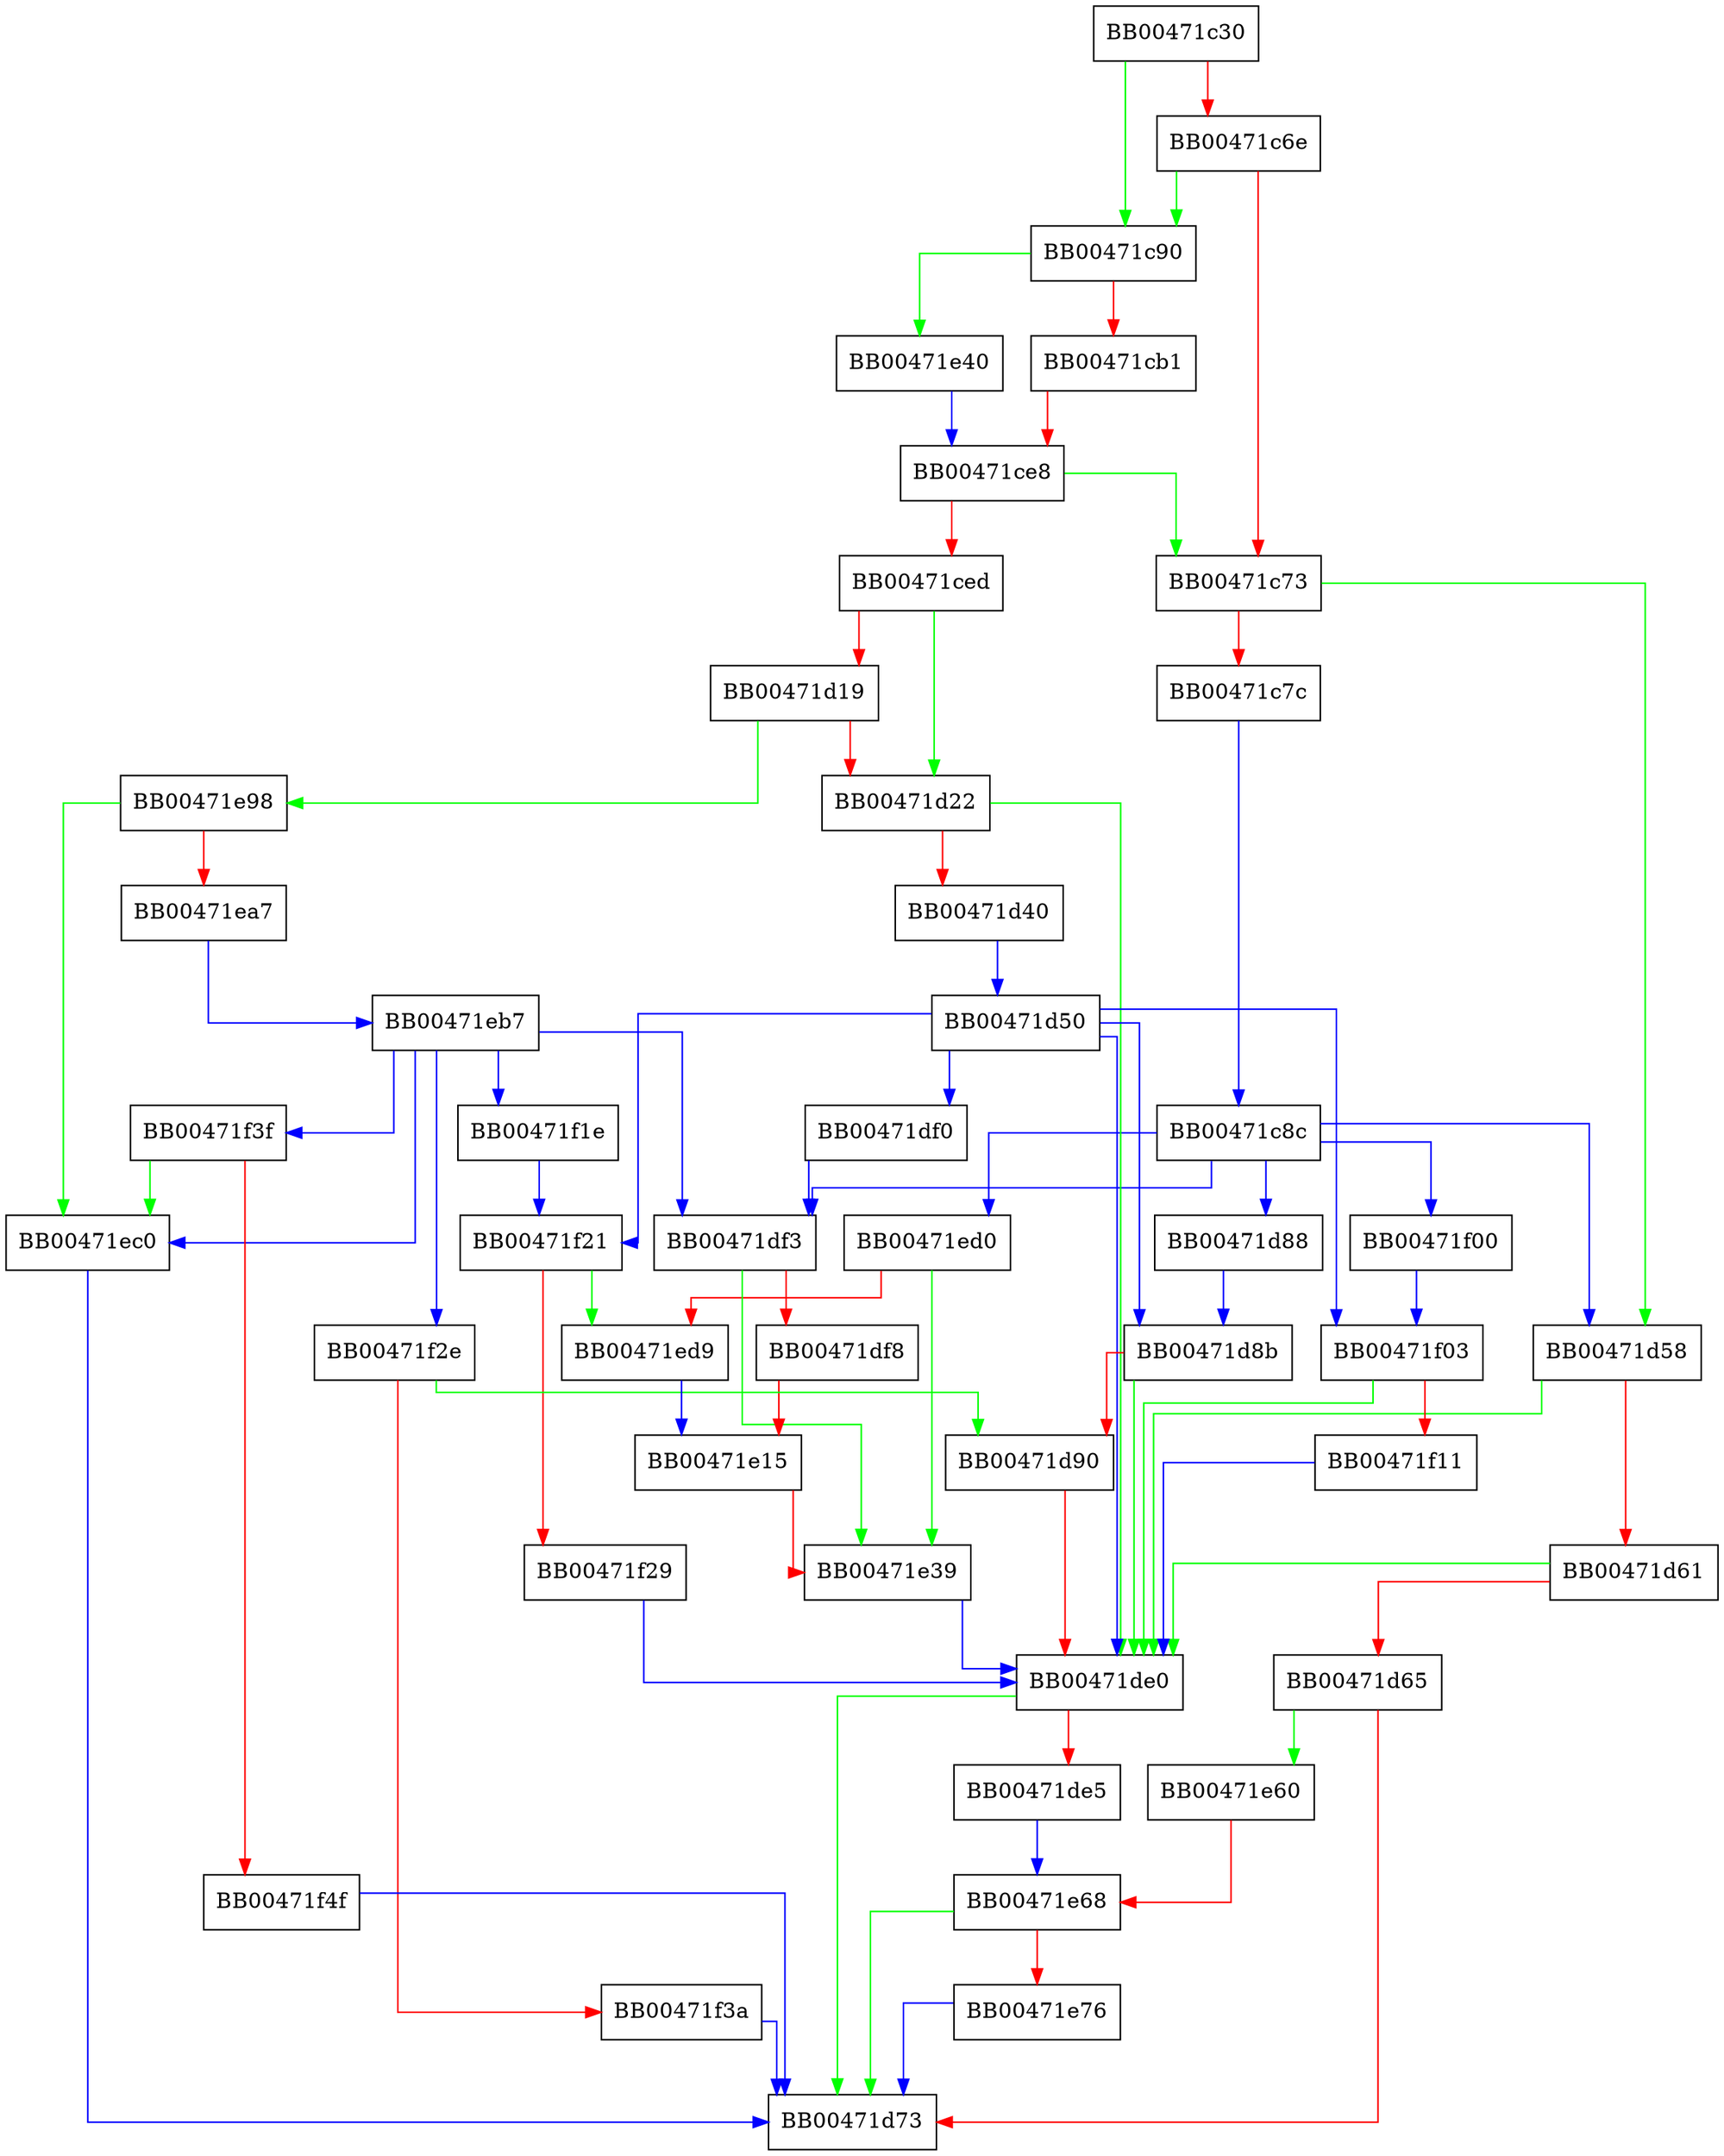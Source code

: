 digraph verify_callback {
  node [shape="box"];
  graph [splines=ortho];
  BB00471c30 -> BB00471c90 [color="green"];
  BB00471c30 -> BB00471c6e [color="red"];
  BB00471c6e -> BB00471c90 [color="green"];
  BB00471c6e -> BB00471c73 [color="red"];
  BB00471c73 -> BB00471d58 [color="green"];
  BB00471c73 -> BB00471c7c [color="red"];
  BB00471c7c -> BB00471c8c [color="blue"];
  BB00471c8c -> BB00471d58 [color="blue"];
  BB00471c8c -> BB00471d88 [color="blue"];
  BB00471c8c -> BB00471ed0 [color="blue"];
  BB00471c8c -> BB00471df3 [color="blue"];
  BB00471c8c -> BB00471f00 [color="blue"];
  BB00471c90 -> BB00471e40 [color="green"];
  BB00471c90 -> BB00471cb1 [color="red"];
  BB00471cb1 -> BB00471ce8 [color="red"];
  BB00471ce8 -> BB00471c73 [color="green"];
  BB00471ce8 -> BB00471ced [color="red"];
  BB00471ced -> BB00471d22 [color="green"];
  BB00471ced -> BB00471d19 [color="red"];
  BB00471d19 -> BB00471e98 [color="green"];
  BB00471d19 -> BB00471d22 [color="red"];
  BB00471d22 -> BB00471de0 [color="green"];
  BB00471d22 -> BB00471d40 [color="red"];
  BB00471d40 -> BB00471d50 [color="blue"];
  BB00471d50 -> BB00471de0 [color="blue"];
  BB00471d50 -> BB00471d8b [color="blue"];
  BB00471d50 -> BB00471f21 [color="blue"];
  BB00471d50 -> BB00471df0 [color="blue"];
  BB00471d50 -> BB00471f03 [color="blue"];
  BB00471d58 -> BB00471de0 [color="green"];
  BB00471d58 -> BB00471d61 [color="red"];
  BB00471d61 -> BB00471de0 [color="green"];
  BB00471d61 -> BB00471d65 [color="red"];
  BB00471d65 -> BB00471e60 [color="green"];
  BB00471d65 -> BB00471d73 [color="red"];
  BB00471d88 -> BB00471d8b [color="blue"];
  BB00471d8b -> BB00471de0 [color="green"];
  BB00471d8b -> BB00471d90 [color="red"];
  BB00471d90 -> BB00471de0 [color="red"];
  BB00471de0 -> BB00471d73 [color="green"];
  BB00471de0 -> BB00471de5 [color="red"];
  BB00471de5 -> BB00471e68 [color="blue"];
  BB00471df0 -> BB00471df3 [color="blue"];
  BB00471df3 -> BB00471e39 [color="green"];
  BB00471df3 -> BB00471df8 [color="red"];
  BB00471df8 -> BB00471e15 [color="red"];
  BB00471e15 -> BB00471e39 [color="red"];
  BB00471e39 -> BB00471de0 [color="blue"];
  BB00471e40 -> BB00471ce8 [color="blue"];
  BB00471e60 -> BB00471e68 [color="red"];
  BB00471e68 -> BB00471d73 [color="green"];
  BB00471e68 -> BB00471e76 [color="red"];
  BB00471e76 -> BB00471d73 [color="blue"];
  BB00471e98 -> BB00471ec0 [color="green"];
  BB00471e98 -> BB00471ea7 [color="red"];
  BB00471ea7 -> BB00471eb7 [color="blue"];
  BB00471eb7 -> BB00471ec0 [color="blue"];
  BB00471eb7 -> BB00471f2e [color="blue"];
  BB00471eb7 -> BB00471f1e [color="blue"];
  BB00471eb7 -> BB00471df3 [color="blue"];
  BB00471eb7 -> BB00471f3f [color="blue"];
  BB00471ec0 -> BB00471d73 [color="blue"];
  BB00471ed0 -> BB00471e39 [color="green"];
  BB00471ed0 -> BB00471ed9 [color="red"];
  BB00471ed9 -> BB00471e15 [color="blue"];
  BB00471f00 -> BB00471f03 [color="blue"];
  BB00471f03 -> BB00471de0 [color="green"];
  BB00471f03 -> BB00471f11 [color="red"];
  BB00471f11 -> BB00471de0 [color="blue"];
  BB00471f1e -> BB00471f21 [color="blue"];
  BB00471f21 -> BB00471ed9 [color="green"];
  BB00471f21 -> BB00471f29 [color="red"];
  BB00471f29 -> BB00471de0 [color="blue"];
  BB00471f2e -> BB00471d90 [color="green"];
  BB00471f2e -> BB00471f3a [color="red"];
  BB00471f3a -> BB00471d73 [color="blue"];
  BB00471f3f -> BB00471ec0 [color="green"];
  BB00471f3f -> BB00471f4f [color="red"];
  BB00471f4f -> BB00471d73 [color="blue"];
}